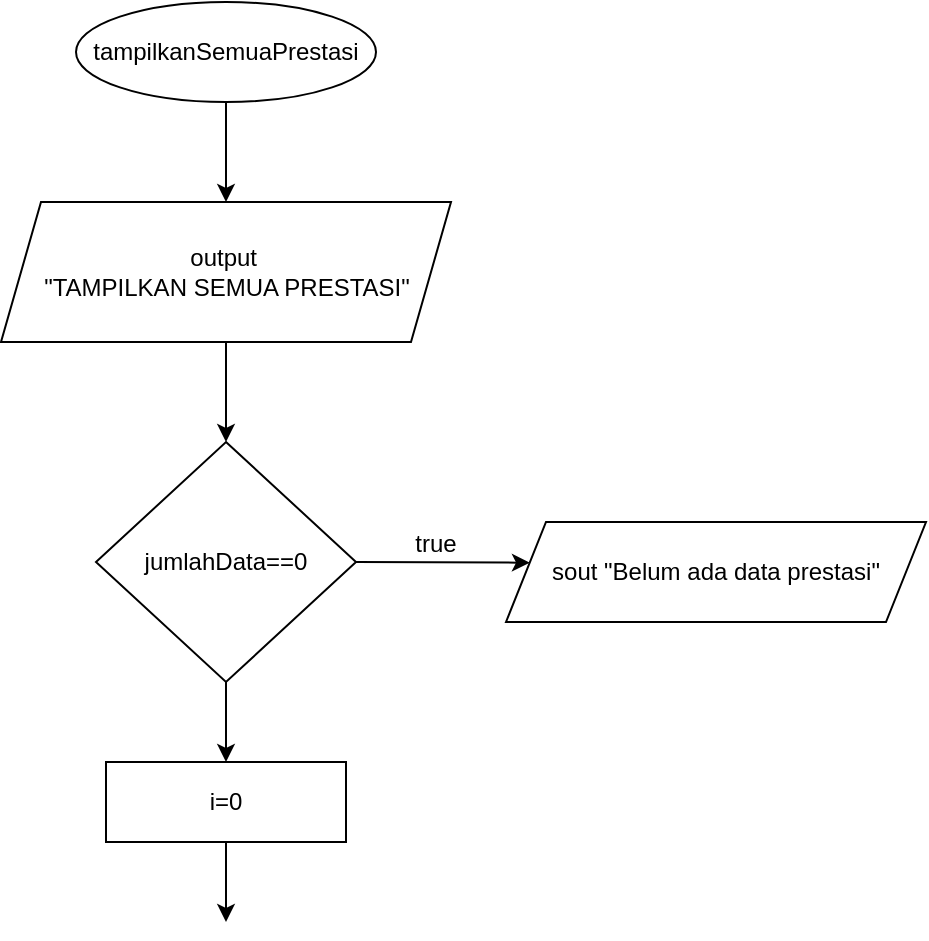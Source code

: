 <mxfile version="25.0.1">
  <diagram name="Page-1" id="gAl3OayFpKwLIqJTtVjk">
    <mxGraphModel dx="1050" dy="557" grid="1" gridSize="10" guides="1" tooltips="1" connect="1" arrows="1" fold="1" page="1" pageScale="1" pageWidth="850" pageHeight="1100" math="0" shadow="0">
      <root>
        <mxCell id="0" />
        <mxCell id="1" parent="0" />
        <mxCell id="usQKBp3nBgcqW_zbrV0d-1" value="tampilkanSemuaPrestasi" style="ellipse;whiteSpace=wrap;html=1;" vertex="1" parent="1">
          <mxGeometry x="325" y="60" width="150" height="50" as="geometry" />
        </mxCell>
        <mxCell id="usQKBp3nBgcqW_zbrV0d-5" value="" style="endArrow=classic;html=1;rounded=0;exitX=0.5;exitY=1;exitDx=0;exitDy=0;" edge="1" parent="1" source="usQKBp3nBgcqW_zbrV0d-1">
          <mxGeometry width="50" height="50" relative="1" as="geometry">
            <mxPoint x="370" y="300" as="sourcePoint" />
            <mxPoint x="400" y="160" as="targetPoint" />
          </mxGeometry>
        </mxCell>
        <mxCell id="usQKBp3nBgcqW_zbrV0d-6" value="output&amp;nbsp;&lt;div&gt;&quot;TAMPILKAN SEMUA PRESTASI&quot;&lt;/div&gt;" style="shape=parallelogram;perimeter=parallelogramPerimeter;whiteSpace=wrap;html=1;fixedSize=1;" vertex="1" parent="1">
          <mxGeometry x="287.5" y="160" width="225" height="70" as="geometry" />
        </mxCell>
        <mxCell id="usQKBp3nBgcqW_zbrV0d-7" value="" style="endArrow=classic;html=1;rounded=0;exitX=0.5;exitY=1;exitDx=0;exitDy=0;" edge="1" parent="1" source="usQKBp3nBgcqW_zbrV0d-6">
          <mxGeometry width="50" height="50" relative="1" as="geometry">
            <mxPoint x="210" y="380" as="sourcePoint" />
            <mxPoint x="400" y="280" as="targetPoint" />
          </mxGeometry>
        </mxCell>
        <mxCell id="usQKBp3nBgcqW_zbrV0d-9" style="edgeStyle=orthogonalEdgeStyle;rounded=0;orthogonalLoop=1;jettySize=auto;html=1;exitX=0.5;exitY=1;exitDx=0;exitDy=0;" edge="1" parent="1" source="usQKBp3nBgcqW_zbrV0d-8">
          <mxGeometry relative="1" as="geometry">
            <mxPoint x="400.455" y="380.364" as="targetPoint" />
          </mxGeometry>
        </mxCell>
        <mxCell id="usQKBp3nBgcqW_zbrV0d-8" value="jumlahData==0" style="rhombus;whiteSpace=wrap;html=1;" vertex="1" parent="1">
          <mxGeometry x="335" y="280" width="130" height="120" as="geometry" />
        </mxCell>
        <mxCell id="usQKBp3nBgcqW_zbrV0d-10" value="sout &quot;Belum ada data prestasi&quot;" style="shape=parallelogram;perimeter=parallelogramPerimeter;whiteSpace=wrap;html=1;fixedSize=1;" vertex="1" parent="1">
          <mxGeometry x="540" y="320" width="210" height="50" as="geometry" />
        </mxCell>
        <mxCell id="usQKBp3nBgcqW_zbrV0d-11" value="" style="endArrow=classic;html=1;rounded=0;exitX=1;exitY=0.5;exitDx=0;exitDy=0;entryX=0.057;entryY=0.407;entryDx=0;entryDy=0;entryPerimeter=0;" edge="1" parent="1" source="usQKBp3nBgcqW_zbrV0d-8" target="usQKBp3nBgcqW_zbrV0d-10">
          <mxGeometry width="50" height="50" relative="1" as="geometry">
            <mxPoint x="470" y="340" as="sourcePoint" />
            <mxPoint x="550" y="340" as="targetPoint" />
          </mxGeometry>
        </mxCell>
        <mxCell id="usQKBp3nBgcqW_zbrV0d-12" value="true" style="text;html=1;align=center;verticalAlign=middle;whiteSpace=wrap;rounded=0;" vertex="1" parent="1">
          <mxGeometry x="475" y="316" width="60" height="30" as="geometry" />
        </mxCell>
        <mxCell id="usQKBp3nBgcqW_zbrV0d-13" value="" style="endArrow=classic;html=1;rounded=0;exitX=0.5;exitY=1;exitDx=0;exitDy=0;" edge="1" parent="1" source="usQKBp3nBgcqW_zbrV0d-8">
          <mxGeometry width="50" height="50" relative="1" as="geometry">
            <mxPoint x="490" y="450" as="sourcePoint" />
            <mxPoint x="400" y="440" as="targetPoint" />
          </mxGeometry>
        </mxCell>
        <mxCell id="usQKBp3nBgcqW_zbrV0d-14" value="i=0" style="rounded=0;whiteSpace=wrap;html=1;" vertex="1" parent="1">
          <mxGeometry x="340" y="440" width="120" height="40" as="geometry" />
        </mxCell>
        <mxCell id="usQKBp3nBgcqW_zbrV0d-15" value="" style="endArrow=classic;html=1;rounded=0;exitX=0.5;exitY=1;exitDx=0;exitDy=0;" edge="1" parent="1" source="usQKBp3nBgcqW_zbrV0d-14">
          <mxGeometry width="50" height="50" relative="1" as="geometry">
            <mxPoint x="420" y="480" as="sourcePoint" />
            <mxPoint x="400" y="520" as="targetPoint" />
          </mxGeometry>
        </mxCell>
      </root>
    </mxGraphModel>
  </diagram>
</mxfile>
